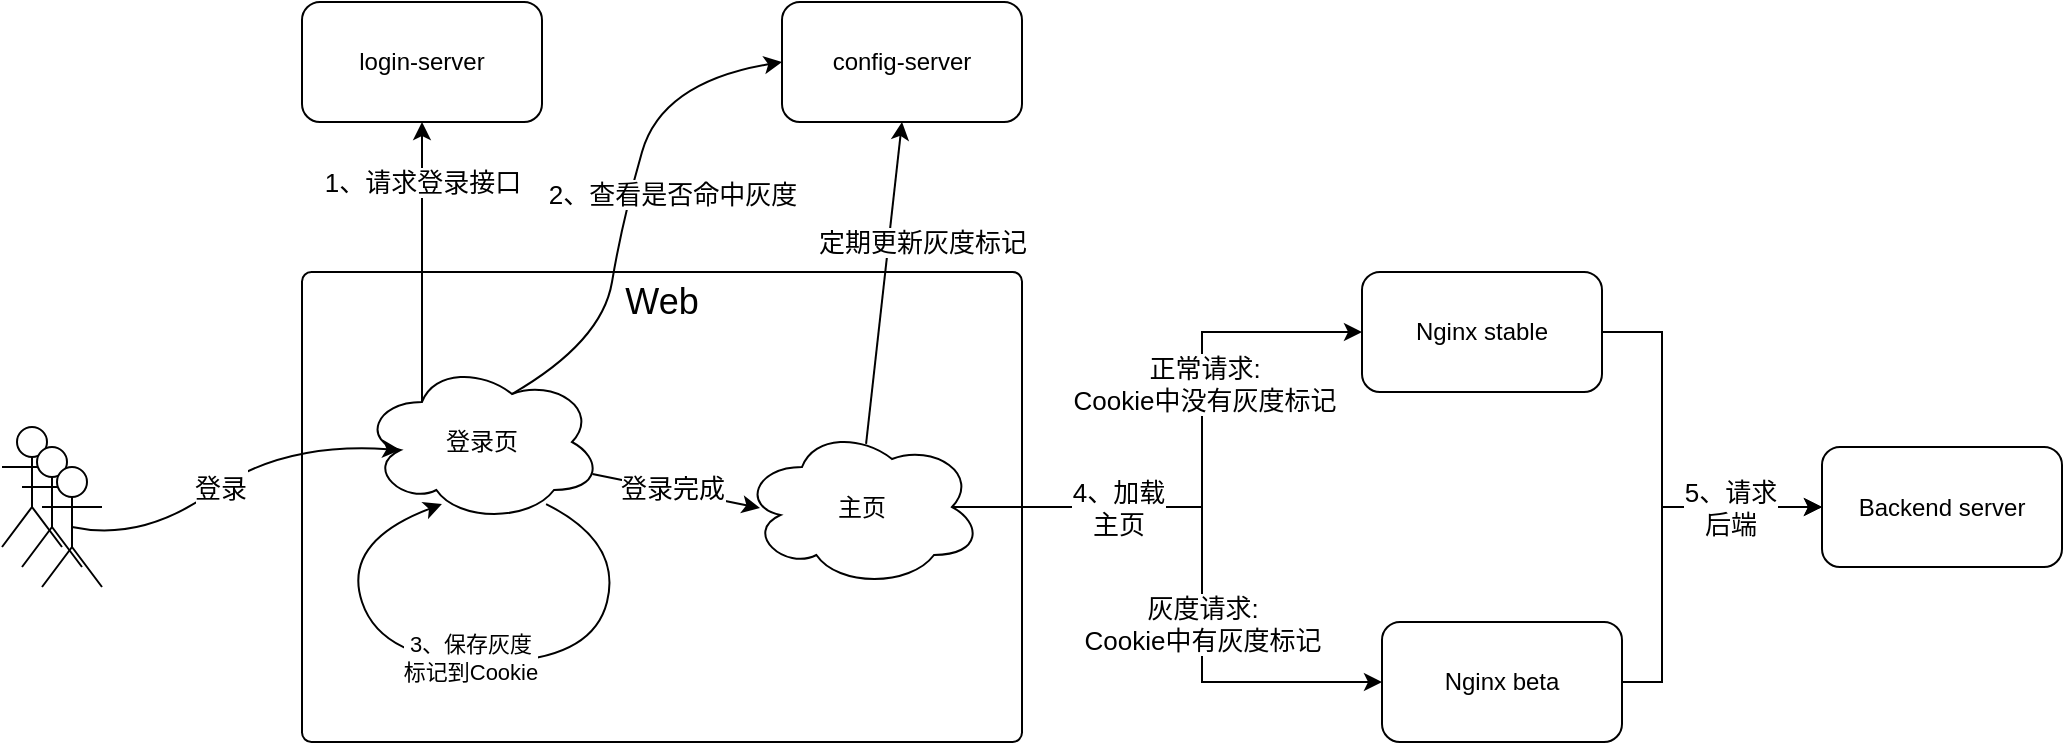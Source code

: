 <mxfile version="20.4.2" type="github" pages="2">
  <diagram id="h-4WngNa152txcS0dv_d" name="Page-1">
    <mxGraphModel dx="2037" dy="1134" grid="1" gridSize="10" guides="1" tooltips="1" connect="1" arrows="1" fold="1" page="1" pageScale="1" pageWidth="827" pageHeight="1169" math="0" shadow="0">
      <root>
        <mxCell id="0" />
        <mxCell id="1" parent="0" />
        <mxCell id="2ljXg-3jKoq3chsFm4-i-61" style="edgeStyle=orthogonalEdgeStyle;rounded=0;orthogonalLoop=1;jettySize=auto;html=1;entryX=0;entryY=0.5;entryDx=0;entryDy=0;fontSize=13;" parent="1" source="2ljXg-3jKoq3chsFm4-i-27" target="2ljXg-3jKoq3chsFm4-i-12" edge="1">
          <mxGeometry relative="1" as="geometry">
            <Array as="points">
              <mxPoint x="640" y="443" />
              <mxPoint x="640" y="530" />
            </Array>
          </mxGeometry>
        </mxCell>
        <mxCell id="2ljXg-3jKoq3chsFm4-i-72" value="灰度请求: &lt;br&gt;Cookie中有灰度标记" style="edgeLabel;html=1;align=center;verticalAlign=middle;resizable=0;points=[];fontSize=13;" parent="2ljXg-3jKoq3chsFm4-i-61" vertex="1" connectable="0">
          <mxGeometry x="0.009" relative="1" as="geometry">
            <mxPoint y="13" as="offset" />
          </mxGeometry>
        </mxCell>
        <mxCell id="2ljXg-3jKoq3chsFm4-i-27" value="" style="rounded=1;whiteSpace=wrap;html=1;arcSize=2;" parent="1" vertex="1">
          <mxGeometry x="190" y="325" width="360" height="235" as="geometry" />
        </mxCell>
        <mxCell id="2ljXg-3jKoq3chsFm4-i-9" value="config-server" style="rounded=1;whiteSpace=wrap;html=1;" parent="1" vertex="1">
          <mxGeometry x="430" y="190" width="120" height="60" as="geometry" />
        </mxCell>
        <mxCell id="2ljXg-3jKoq3chsFm4-i-74" style="edgeStyle=orthogonalEdgeStyle;rounded=0;orthogonalLoop=1;jettySize=auto;html=1;entryX=0;entryY=0.5;entryDx=0;entryDy=0;fontSize=13;" parent="1" source="2ljXg-3jKoq3chsFm4-i-10" target="2ljXg-3jKoq3chsFm4-i-13" edge="1">
          <mxGeometry relative="1" as="geometry">
            <Array as="points">
              <mxPoint x="870" y="355" />
              <mxPoint x="870" y="443" />
            </Array>
          </mxGeometry>
        </mxCell>
        <mxCell id="2ljXg-3jKoq3chsFm4-i-10" value="Nginx stable" style="rounded=1;whiteSpace=wrap;html=1;" parent="1" vertex="1">
          <mxGeometry x="720" y="325" width="120" height="60" as="geometry" />
        </mxCell>
        <mxCell id="2ljXg-3jKoq3chsFm4-i-75" style="edgeStyle=orthogonalEdgeStyle;rounded=0;orthogonalLoop=1;jettySize=auto;html=1;entryX=0;entryY=0.5;entryDx=0;entryDy=0;fontSize=13;" parent="1" source="2ljXg-3jKoq3chsFm4-i-12" target="2ljXg-3jKoq3chsFm4-i-13" edge="1">
          <mxGeometry relative="1" as="geometry">
            <Array as="points">
              <mxPoint x="870" y="530" />
              <mxPoint x="870" y="443" />
            </Array>
          </mxGeometry>
        </mxCell>
        <mxCell id="2ljXg-3jKoq3chsFm4-i-76" value="5、请求&lt;br&gt;后端" style="edgeLabel;html=1;align=center;verticalAlign=middle;resizable=0;points=[];fontSize=13;" parent="2ljXg-3jKoq3chsFm4-i-75" vertex="1" connectable="0">
          <mxGeometry x="0.498" y="1" relative="1" as="geometry">
            <mxPoint x="1" y="1" as="offset" />
          </mxGeometry>
        </mxCell>
        <mxCell id="2ljXg-3jKoq3chsFm4-i-12" value="Nginx beta" style="rounded=1;whiteSpace=wrap;html=1;" parent="1" vertex="1">
          <mxGeometry x="730" y="500" width="120" height="60" as="geometry" />
        </mxCell>
        <mxCell id="2ljXg-3jKoq3chsFm4-i-13" value="Backend server" style="rounded=1;whiteSpace=wrap;html=1;" parent="1" vertex="1">
          <mxGeometry x="950" y="412.5" width="120" height="60" as="geometry" />
        </mxCell>
        <mxCell id="2ljXg-3jKoq3chsFm4-i-15" value="&lt;article data-content=&quot;[{&amp;quot;type&amp;quot;:&amp;quot;block&amp;quot;,&amp;quot;id&amp;quot;:&amp;quot;12nM-1657074474097&amp;quot;,&amp;quot;name&amp;quot;:&amp;quot;code&amp;quot;,&amp;quot;data&amp;quot;:{&amp;quot;language&amp;quot;:&amp;quot;&amp;quot;,&amp;quot;theme&amp;quot;:&amp;quot;default&amp;quot;,&amp;quot;wrap&amp;quot;:false},&amp;quot;nodes&amp;quot;:[{&amp;quot;type&amp;quot;:&amp;quot;block&amp;quot;,&amp;quot;id&amp;quot;:&amp;quot;krue-1657074477845&amp;quot;,&amp;quot;name&amp;quot;:&amp;quot;code-line&amp;quot;,&amp;quot;data&amp;quot;:{},&amp;quot;nodes&amp;quot;:[{&amp;quot;type&amp;quot;:&amp;quot;text&amp;quot;,&amp;quot;id&amp;quot;:&amp;quot;G8jI-1657074477844&amp;quot;,&amp;quot;leaves&amp;quot;:[{&amp;quot;text&amp;quot;:&amp;quot;login&amp;quot;,&amp;quot;marks&amp;quot;:[]}]}]}]}]&quot;&gt;&lt;div data-language=&quot;&quot; style=&quot;&quot; data-theme=&quot;default&quot;&gt;login-server&lt;/div&gt;&lt;/article&gt;" style="rounded=1;whiteSpace=wrap;html=1;" parent="1" vertex="1">
          <mxGeometry x="190" y="190" width="120" height="60" as="geometry" />
        </mxCell>
        <mxCell id="2ljXg-3jKoq3chsFm4-i-53" style="edgeStyle=orthogonalEdgeStyle;rounded=0;orthogonalLoop=1;jettySize=auto;html=1;exitX=0.25;exitY=0.25;exitDx=0;exitDy=0;exitPerimeter=0;entryX=0.5;entryY=1;entryDx=0;entryDy=0;fontSize=13;" parent="1" source="2ljXg-3jKoq3chsFm4-i-17" target="2ljXg-3jKoq3chsFm4-i-15" edge="1">
          <mxGeometry relative="1" as="geometry" />
        </mxCell>
        <mxCell id="2ljXg-3jKoq3chsFm4-i-54" value="1、请求登录接口" style="edgeLabel;html=1;align=center;verticalAlign=middle;resizable=0;points=[];fontSize=13;" parent="2ljXg-3jKoq3chsFm4-i-53" vertex="1" connectable="0">
          <mxGeometry x="0.443" relative="1" as="geometry">
            <mxPoint y="-9" as="offset" />
          </mxGeometry>
        </mxCell>
        <mxCell id="2ljXg-3jKoq3chsFm4-i-17" value="登录页" style="ellipse;shape=cloud;whiteSpace=wrap;html=1;" parent="1" vertex="1">
          <mxGeometry x="220" y="370" width="120" height="80" as="geometry" />
        </mxCell>
        <mxCell id="2ljXg-3jKoq3chsFm4-i-21" value="" style="curved=1;endArrow=classic;html=1;rounded=0;exitX=0.767;exitY=0.888;exitDx=0;exitDy=0;exitPerimeter=0;entryX=0.333;entryY=0.888;entryDx=0;entryDy=0;entryPerimeter=0;" parent="1" source="2ljXg-3jKoq3chsFm4-i-17" target="2ljXg-3jKoq3chsFm4-i-17" edge="1">
          <mxGeometry width="50" height="50" relative="1" as="geometry">
            <mxPoint x="110" y="620" as="sourcePoint" />
            <mxPoint x="170" y="580" as="targetPoint" />
            <Array as="points">
              <mxPoint x="350" y="460" />
              <mxPoint x="335" y="520" />
              <mxPoint x="230" y="520" />
              <mxPoint x="210" y="460" />
            </Array>
          </mxGeometry>
        </mxCell>
        <mxCell id="2ljXg-3jKoq3chsFm4-i-22" value="3、保存灰度&lt;br&gt;标记到Cookie" style="edgeLabel;html=1;align=center;verticalAlign=middle;resizable=0;points=[];" parent="2ljXg-3jKoq3chsFm4-i-21" vertex="1" connectable="0">
          <mxGeometry x="0.017" y="-2" relative="1" as="geometry">
            <mxPoint as="offset" />
          </mxGeometry>
        </mxCell>
        <mxCell id="2ljXg-3jKoq3chsFm4-i-60" style="edgeStyle=orthogonalEdgeStyle;rounded=0;orthogonalLoop=1;jettySize=auto;html=1;entryX=0;entryY=0.5;entryDx=0;entryDy=0;fontSize=13;exitX=0.875;exitY=0.5;exitDx=0;exitDy=0;exitPerimeter=0;" parent="1" source="2ljXg-3jKoq3chsFm4-i-63" target="2ljXg-3jKoq3chsFm4-i-10" edge="1">
          <mxGeometry relative="1" as="geometry">
            <mxPoint x="534" y="442.5" as="sourcePoint" />
            <Array as="points">
              <mxPoint x="640" y="443" />
              <mxPoint x="640" y="355" />
            </Array>
          </mxGeometry>
        </mxCell>
        <mxCell id="2ljXg-3jKoq3chsFm4-i-71" value="4、加载&lt;br&gt;主页" style="edgeLabel;html=1;align=center;verticalAlign=middle;resizable=0;points=[];fontSize=13;" parent="2ljXg-3jKoq3chsFm4-i-60" vertex="1" connectable="0">
          <mxGeometry x="-0.495" y="3" relative="1" as="geometry">
            <mxPoint x="9" y="3" as="offset" />
          </mxGeometry>
        </mxCell>
        <mxCell id="2ljXg-3jKoq3chsFm4-i-73" value="正常请求:&lt;br&gt;Cookie中没有灰度标记" style="edgeLabel;html=1;align=center;verticalAlign=middle;resizable=0;points=[];fontSize=13;" parent="2ljXg-3jKoq3chsFm4-i-60" vertex="1" connectable="0">
          <mxGeometry x="0.2" y="-1" relative="1" as="geometry">
            <mxPoint y="-11" as="offset" />
          </mxGeometry>
        </mxCell>
        <mxCell id="2ljXg-3jKoq3chsFm4-i-25" value="&lt;font style=&quot;font-size: 18px;&quot;&gt;Web&lt;/font&gt;" style="text;html=1;strokeColor=none;fillColor=none;align=center;verticalAlign=middle;whiteSpace=wrap;rounded=0;" parent="1" vertex="1">
          <mxGeometry x="340" y="325" width="60" height="30" as="geometry" />
        </mxCell>
        <mxCell id="2ljXg-3jKoq3chsFm4-i-41" value="" style="shape=umlActor;verticalLabelPosition=bottom;verticalAlign=top;html=1;outlineConnect=0;fontSize=18;" parent="1" vertex="1">
          <mxGeometry x="40" y="402.5" width="30" height="60" as="geometry" />
        </mxCell>
        <mxCell id="2ljXg-3jKoq3chsFm4-i-46" value="" style="shape=umlActor;verticalLabelPosition=bottom;verticalAlign=top;html=1;outlineConnect=0;fontSize=18;" parent="1" vertex="1">
          <mxGeometry x="50" y="412.5" width="30" height="60" as="geometry" />
        </mxCell>
        <mxCell id="2ljXg-3jKoq3chsFm4-i-47" value="" style="shape=umlActor;verticalLabelPosition=bottom;verticalAlign=top;html=1;outlineConnect=0;fontSize=18;" parent="1" vertex="1">
          <mxGeometry x="60" y="422.5" width="30" height="60" as="geometry" />
        </mxCell>
        <mxCell id="2ljXg-3jKoq3chsFm4-i-51" value="" style="curved=1;endArrow=classic;html=1;rounded=0;fontSize=18;entryX=0.16;entryY=0.55;entryDx=0;entryDy=0;entryPerimeter=0;exitX=0.5;exitY=0.5;exitDx=0;exitDy=0;exitPerimeter=0;" parent="1" source="2ljXg-3jKoq3chsFm4-i-47" target="2ljXg-3jKoq3chsFm4-i-17" edge="1">
          <mxGeometry width="50" height="50" relative="1" as="geometry">
            <mxPoint x="140" y="470" as="sourcePoint" />
            <mxPoint x="190" y="420" as="targetPoint" />
            <Array as="points">
              <mxPoint x="110" y="460" />
              <mxPoint x="180" y="410" />
            </Array>
          </mxGeometry>
        </mxCell>
        <mxCell id="2ljXg-3jKoq3chsFm4-i-52" value="&lt;font style=&quot;font-size: 13px;&quot;&gt;登录&lt;/font&gt;" style="edgeLabel;html=1;align=center;verticalAlign=middle;resizable=0;points=[];fontSize=18;" parent="2ljXg-3jKoq3chsFm4-i-51" vertex="1" connectable="0">
          <mxGeometry x="-0.075" relative="1" as="geometry">
            <mxPoint as="offset" />
          </mxGeometry>
        </mxCell>
        <mxCell id="2ljXg-3jKoq3chsFm4-i-56" value="" style="curved=1;endArrow=classic;html=1;rounded=0;fontSize=13;entryX=0;entryY=0.5;entryDx=0;entryDy=0;exitX=0.625;exitY=0.2;exitDx=0;exitDy=0;exitPerimeter=0;" parent="1" source="2ljXg-3jKoq3chsFm4-i-17" target="2ljXg-3jKoq3chsFm4-i-9" edge="1">
          <mxGeometry width="50" height="50" relative="1" as="geometry">
            <mxPoint x="330" y="340" as="sourcePoint" />
            <mxPoint x="380" y="290" as="targetPoint" />
            <Array as="points">
              <mxPoint x="340" y="360" />
              <mxPoint x="350" y="300" />
              <mxPoint x="370" y="230" />
            </Array>
          </mxGeometry>
        </mxCell>
        <mxCell id="2ljXg-3jKoq3chsFm4-i-57" value="2、查看是否命中灰度" style="edgeLabel;html=1;align=center;verticalAlign=middle;resizable=0;points=[];fontSize=13;" parent="2ljXg-3jKoq3chsFm4-i-56" vertex="1" connectable="0">
          <mxGeometry x="0.063" y="-11" relative="1" as="geometry">
            <mxPoint x="9" as="offset" />
          </mxGeometry>
        </mxCell>
        <mxCell id="2ljXg-3jKoq3chsFm4-i-58" value="" style="curved=1;endArrow=classic;html=1;rounded=0;fontSize=13;exitX=0.96;exitY=0.7;exitDx=0;exitDy=0;exitPerimeter=0;entryX=0.075;entryY=0.506;entryDx=0;entryDy=0;entryPerimeter=0;" parent="1" source="2ljXg-3jKoq3chsFm4-i-17" target="2ljXg-3jKoq3chsFm4-i-63" edge="1">
          <mxGeometry width="50" height="50" relative="1" as="geometry">
            <mxPoint x="350" y="470" as="sourcePoint" />
            <mxPoint x="414" y="442.5" as="targetPoint" />
            <Array as="points" />
          </mxGeometry>
        </mxCell>
        <mxCell id="2ljXg-3jKoq3chsFm4-i-59" value="登录完成" style="edgeLabel;html=1;align=center;verticalAlign=middle;resizable=0;points=[];fontSize=13;" parent="2ljXg-3jKoq3chsFm4-i-58" vertex="1" connectable="0">
          <mxGeometry x="-0.07" y="1" relative="1" as="geometry">
            <mxPoint as="offset" />
          </mxGeometry>
        </mxCell>
        <mxCell id="2ljXg-3jKoq3chsFm4-i-63" value="主页" style="ellipse;shape=cloud;whiteSpace=wrap;html=1;" parent="1" vertex="1">
          <mxGeometry x="410" y="402.5" width="120" height="80" as="geometry" />
        </mxCell>
        <mxCell id="2ljXg-3jKoq3chsFm4-i-64" value="" style="endArrow=classic;html=1;rounded=0;fontSize=13;exitX=0.517;exitY=0.106;exitDx=0;exitDy=0;exitPerimeter=0;entryX=0.5;entryY=1;entryDx=0;entryDy=0;" parent="1" source="2ljXg-3jKoq3chsFm4-i-63" target="2ljXg-3jKoq3chsFm4-i-9" edge="1">
          <mxGeometry width="50" height="50" relative="1" as="geometry">
            <mxPoint x="610" y="320" as="sourcePoint" />
            <mxPoint x="660" y="270" as="targetPoint" />
          </mxGeometry>
        </mxCell>
        <mxCell id="2ljXg-3jKoq3chsFm4-i-65" value="定期更新灰度标记" style="edgeLabel;html=1;align=center;verticalAlign=middle;resizable=0;points=[];fontSize=13;" parent="2ljXg-3jKoq3chsFm4-i-64" vertex="1" connectable="0">
          <mxGeometry x="0.515" y="1" relative="1" as="geometry">
            <mxPoint x="15" y="21" as="offset" />
          </mxGeometry>
        </mxCell>
      </root>
    </mxGraphModel>
  </diagram>
  <diagram id="ZI_2U2H11f7amN8gW74N" name="Page-2">
    <mxGraphModel dx="1426" dy="794" grid="1" gridSize="10" guides="1" tooltips="1" connect="1" arrows="1" fold="1" page="1" pageScale="1" pageWidth="827" pageHeight="1169" math="0" shadow="0">
      <root>
        <mxCell id="0" />
        <mxCell id="1" parent="0" />
        <mxCell id="GFWKQUdUppgSFm0BYbxp-20" style="edgeStyle=orthogonalEdgeStyle;rounded=0;orthogonalLoop=1;jettySize=auto;html=1;entryX=0;entryY=0.5;entryDx=0;entryDy=0;" edge="1" parent="1" source="GFWKQUdUppgSFm0BYbxp-13" target="GFWKQUdUppgSFm0BYbxp-15">
          <mxGeometry relative="1" as="geometry" />
        </mxCell>
        <mxCell id="GFWKQUdUppgSFm0BYbxp-13" value="Actor" style="shape=umlActor;verticalLabelPosition=bottom;verticalAlign=top;html=1;outlineConnect=0;" vertex="1" parent="1">
          <mxGeometry x="80" y="140" width="30" height="60" as="geometry" />
        </mxCell>
        <mxCell id="GFWKQUdUppgSFm0BYbxp-21" style="edgeStyle=orthogonalEdgeStyle;rounded=0;orthogonalLoop=1;jettySize=auto;html=1;entryX=0;entryY=0.5;entryDx=0;entryDy=0;" edge="1" parent="1" source="GFWKQUdUppgSFm0BYbxp-15" target="GFWKQUdUppgSFm0BYbxp-17">
          <mxGeometry relative="1" as="geometry" />
        </mxCell>
        <mxCell id="GFWKQUdUppgSFm0BYbxp-22" style="edgeStyle=orthogonalEdgeStyle;rounded=0;orthogonalLoop=1;jettySize=auto;html=1;entryX=0;entryY=0.5;entryDx=0;entryDy=0;" edge="1" parent="1" source="GFWKQUdUppgSFm0BYbxp-15" target="GFWKQUdUppgSFm0BYbxp-16">
          <mxGeometry relative="1" as="geometry" />
        </mxCell>
        <mxCell id="GFWKQUdUppgSFm0BYbxp-23" style="edgeStyle=orthogonalEdgeStyle;rounded=0;orthogonalLoop=1;jettySize=auto;html=1;entryX=0;entryY=0.5;entryDx=0;entryDy=0;" edge="1" parent="1" source="GFWKQUdUppgSFm0BYbxp-15" target="GFWKQUdUppgSFm0BYbxp-18">
          <mxGeometry relative="1" as="geometry" />
        </mxCell>
        <mxCell id="GFWKQUdUppgSFm0BYbxp-15" value="Nginx&lt;br&gt;邮箱IP加速" style="rounded=1;whiteSpace=wrap;html=1;" vertex="1" parent="1">
          <mxGeometry x="346" y="140" width="120" height="60" as="geometry" />
        </mxCell>
        <mxCell id="GFWKQUdUppgSFm0BYbxp-16" value="Nginx Default" style="rounded=1;whiteSpace=wrap;html=1;" vertex="1" parent="1">
          <mxGeometry x="692" y="140" width="120" height="60" as="geometry" />
        </mxCell>
        <mxCell id="GFWKQUdUppgSFm0BYbxp-17" value="Nginx Default" style="rounded=1;whiteSpace=wrap;html=1;" vertex="1" parent="1">
          <mxGeometry x="692" y="60" width="120" height="60" as="geometry" />
        </mxCell>
        <mxCell id="GFWKQUdUppgSFm0BYbxp-18" value="Nginx Default" style="rounded=1;whiteSpace=wrap;html=1;" vertex="1" parent="1">
          <mxGeometry x="692" y="224.5" width="120" height="60" as="geometry" />
        </mxCell>
        <mxCell id="GFWKQUdUppgSFm0BYbxp-33" style="edgeStyle=orthogonalEdgeStyle;rounded=0;orthogonalLoop=1;jettySize=auto;html=1;entryX=0;entryY=0.5;entryDx=0;entryDy=0;" edge="1" parent="1" source="GFWKQUdUppgSFm0BYbxp-36" target="GFWKQUdUppgSFm0BYbxp-37">
          <mxGeometry relative="1" as="geometry" />
        </mxCell>
        <mxCell id="GFWKQUdUppgSFm0BYbxp-34" style="edgeStyle=orthogonalEdgeStyle;rounded=0;orthogonalLoop=1;jettySize=auto;html=1;entryX=0;entryY=0.5;entryDx=0;entryDy=0;" edge="1" parent="1" source="GFWKQUdUppgSFm0BYbxp-36" target="GFWKQUdUppgSFm0BYbxp-38">
          <mxGeometry relative="1" as="geometry" />
        </mxCell>
        <mxCell id="GFWKQUdUppgSFm0BYbxp-35" style="edgeStyle=orthogonalEdgeStyle;rounded=0;orthogonalLoop=1;jettySize=auto;html=1;entryX=0;entryY=0.5;entryDx=0;entryDy=0;" edge="1" parent="1" source="GFWKQUdUppgSFm0BYbxp-36" target="GFWKQUdUppgSFm0BYbxp-39">
          <mxGeometry relative="1" as="geometry" />
        </mxCell>
        <mxCell id="GFWKQUdUppgSFm0BYbxp-36" value="Nginx Ingress" style="rounded=1;whiteSpace=wrap;html=1;fillColor=#dae8fc;strokeColor=#6c8ebf;" vertex="1" parent="1">
          <mxGeometry x="426" y="500" width="120" height="60" as="geometry" />
        </mxCell>
        <mxCell id="GFWKQUdUppgSFm0BYbxp-37" value="Nginx Default" style="rounded=1;whiteSpace=wrap;html=1;" vertex="1" parent="1">
          <mxGeometry x="692" y="420" width="120" height="60" as="geometry" />
        </mxCell>
        <mxCell id="GFWKQUdUppgSFm0BYbxp-38" value="Nginx Gray-1" style="rounded=1;whiteSpace=wrap;html=1;fillColor=#dae8fc;strokeColor=#6c8ebf;" vertex="1" parent="1">
          <mxGeometry x="692" y="500" width="120" height="60" as="geometry" />
        </mxCell>
        <mxCell id="GFWKQUdUppgSFm0BYbxp-39" value="Nginx Gray-2" style="rounded=1;whiteSpace=wrap;html=1;fillColor=#dae8fc;strokeColor=#6c8ebf;" vertex="1" parent="1">
          <mxGeometry x="692" y="580" width="120" height="60" as="geometry" />
        </mxCell>
        <mxCell id="GFWKQUdUppgSFm0BYbxp-42" style="edgeStyle=orthogonalEdgeStyle;rounded=0;orthogonalLoop=1;jettySize=auto;html=1;entryX=0;entryY=0.5;entryDx=0;entryDy=0;" edge="1" parent="1" source="GFWKQUdUppgSFm0BYbxp-40" target="GFWKQUdUppgSFm0BYbxp-41">
          <mxGeometry relative="1" as="geometry" />
        </mxCell>
        <mxCell id="GFWKQUdUppgSFm0BYbxp-40" value="Actor" style="shape=umlActor;verticalLabelPosition=bottom;verticalAlign=top;html=1;outlineConnect=0;" vertex="1" parent="1">
          <mxGeometry x="80" y="500" width="30" height="60" as="geometry" />
        </mxCell>
        <mxCell id="GFWKQUdUppgSFm0BYbxp-43" style="edgeStyle=orthogonalEdgeStyle;rounded=0;orthogonalLoop=1;jettySize=auto;html=1;entryX=0;entryY=0.5;entryDx=0;entryDy=0;" edge="1" parent="1" source="GFWKQUdUppgSFm0BYbxp-41" target="GFWKQUdUppgSFm0BYbxp-36">
          <mxGeometry relative="1" as="geometry" />
        </mxCell>
        <mxCell id="GFWKQUdUppgSFm0BYbxp-41" value="Nginx&lt;br&gt;邮箱IP加速" style="rounded=1;whiteSpace=wrap;html=1;" vertex="1" parent="1">
          <mxGeometry x="216" y="500" width="120" height="60" as="geometry" />
        </mxCell>
        <mxCell id="GFWKQUdUppgSFm0BYbxp-44" value="" style="shape=flexArrow;endArrow=classic;html=1;rounded=0;" edge="1" parent="1">
          <mxGeometry width="50" height="50" relative="1" as="geometry">
            <mxPoint x="414" y="300" as="sourcePoint" />
            <mxPoint x="414" y="390" as="targetPoint" />
          </mxGeometry>
        </mxCell>
        <mxCell id="GFWKQUdUppgSFm0BYbxp-45" value="&lt;font style=&quot;font-size: 20px;&quot;&gt;当前架构&lt;/font&gt;" style="text;html=1;strokeColor=none;fillColor=none;align=center;verticalAlign=middle;whiteSpace=wrap;rounded=0;" vertex="1" parent="1">
          <mxGeometry x="50" y="75" width="130" height="30" as="geometry" />
        </mxCell>
        <mxCell id="GFWKQUdUppgSFm0BYbxp-47" value="&lt;font style=&quot;font-size: 20px;&quot;&gt;灰度架构&lt;/font&gt;" style="text;html=1;strokeColor=none;fillColor=none;align=center;verticalAlign=middle;whiteSpace=wrap;rounded=0;" vertex="1" parent="1">
          <mxGeometry x="50" y="435" width="130" height="30" as="geometry" />
        </mxCell>
      </root>
    </mxGraphModel>
  </diagram>
</mxfile>
